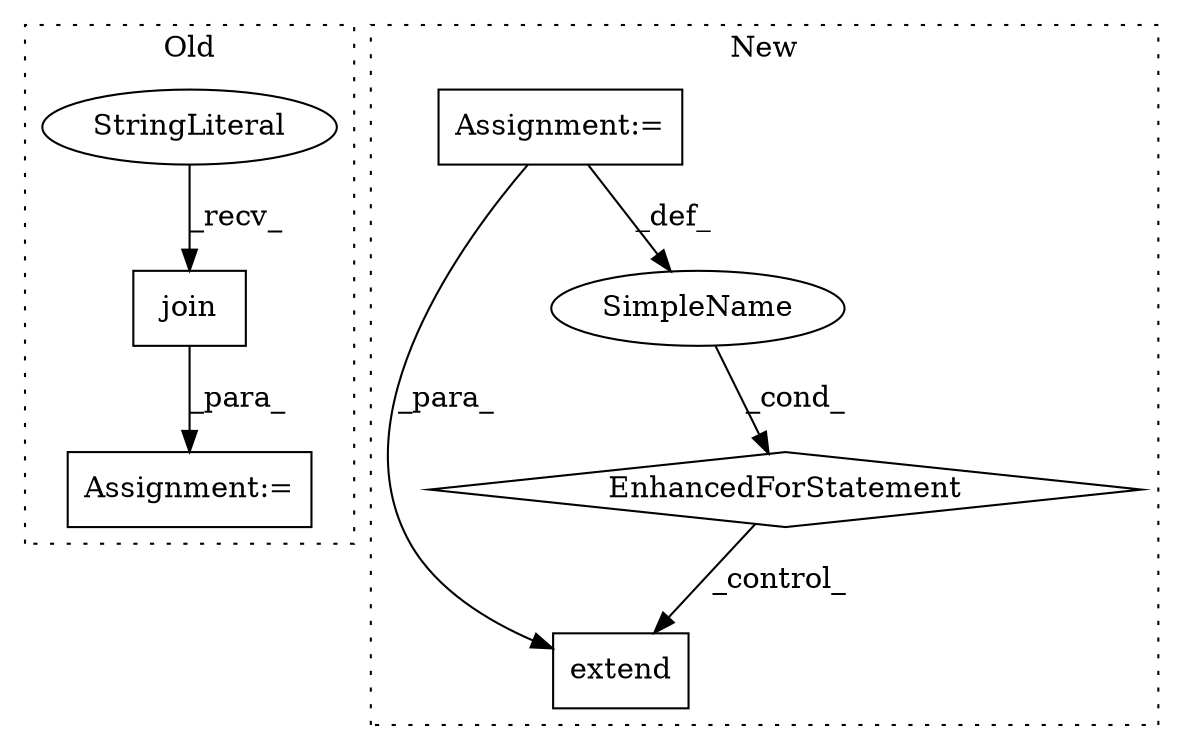 digraph G {
subgraph cluster0 {
1 [label="join" a="32" s="6596,6679" l="5,1" shape="box"];
3 [label="StringLiteral" a="45" s="6589" l="6" shape="ellipse"];
4 [label="Assignment:=" a="7" s="6588" l="1" shape="box"];
label = "Old";
style="dotted";
}
subgraph cluster1 {
2 [label="extend" a="32" s="9571,9593" l="7,1" shape="box"];
5 [label="EnhancedForStatement" a="70" s="9385,9499" l="53,2" shape="diamond"];
6 [label="SimpleName" a="42" s="9445" l="7" shape="ellipse"];
7 [label="Assignment:=" a="7" s="9357" l="1" shape="box"];
label = "New";
style="dotted";
}
1 -> 4 [label="_para_"];
3 -> 1 [label="_recv_"];
5 -> 2 [label="_control_"];
6 -> 5 [label="_cond_"];
7 -> 6 [label="_def_"];
7 -> 2 [label="_para_"];
}